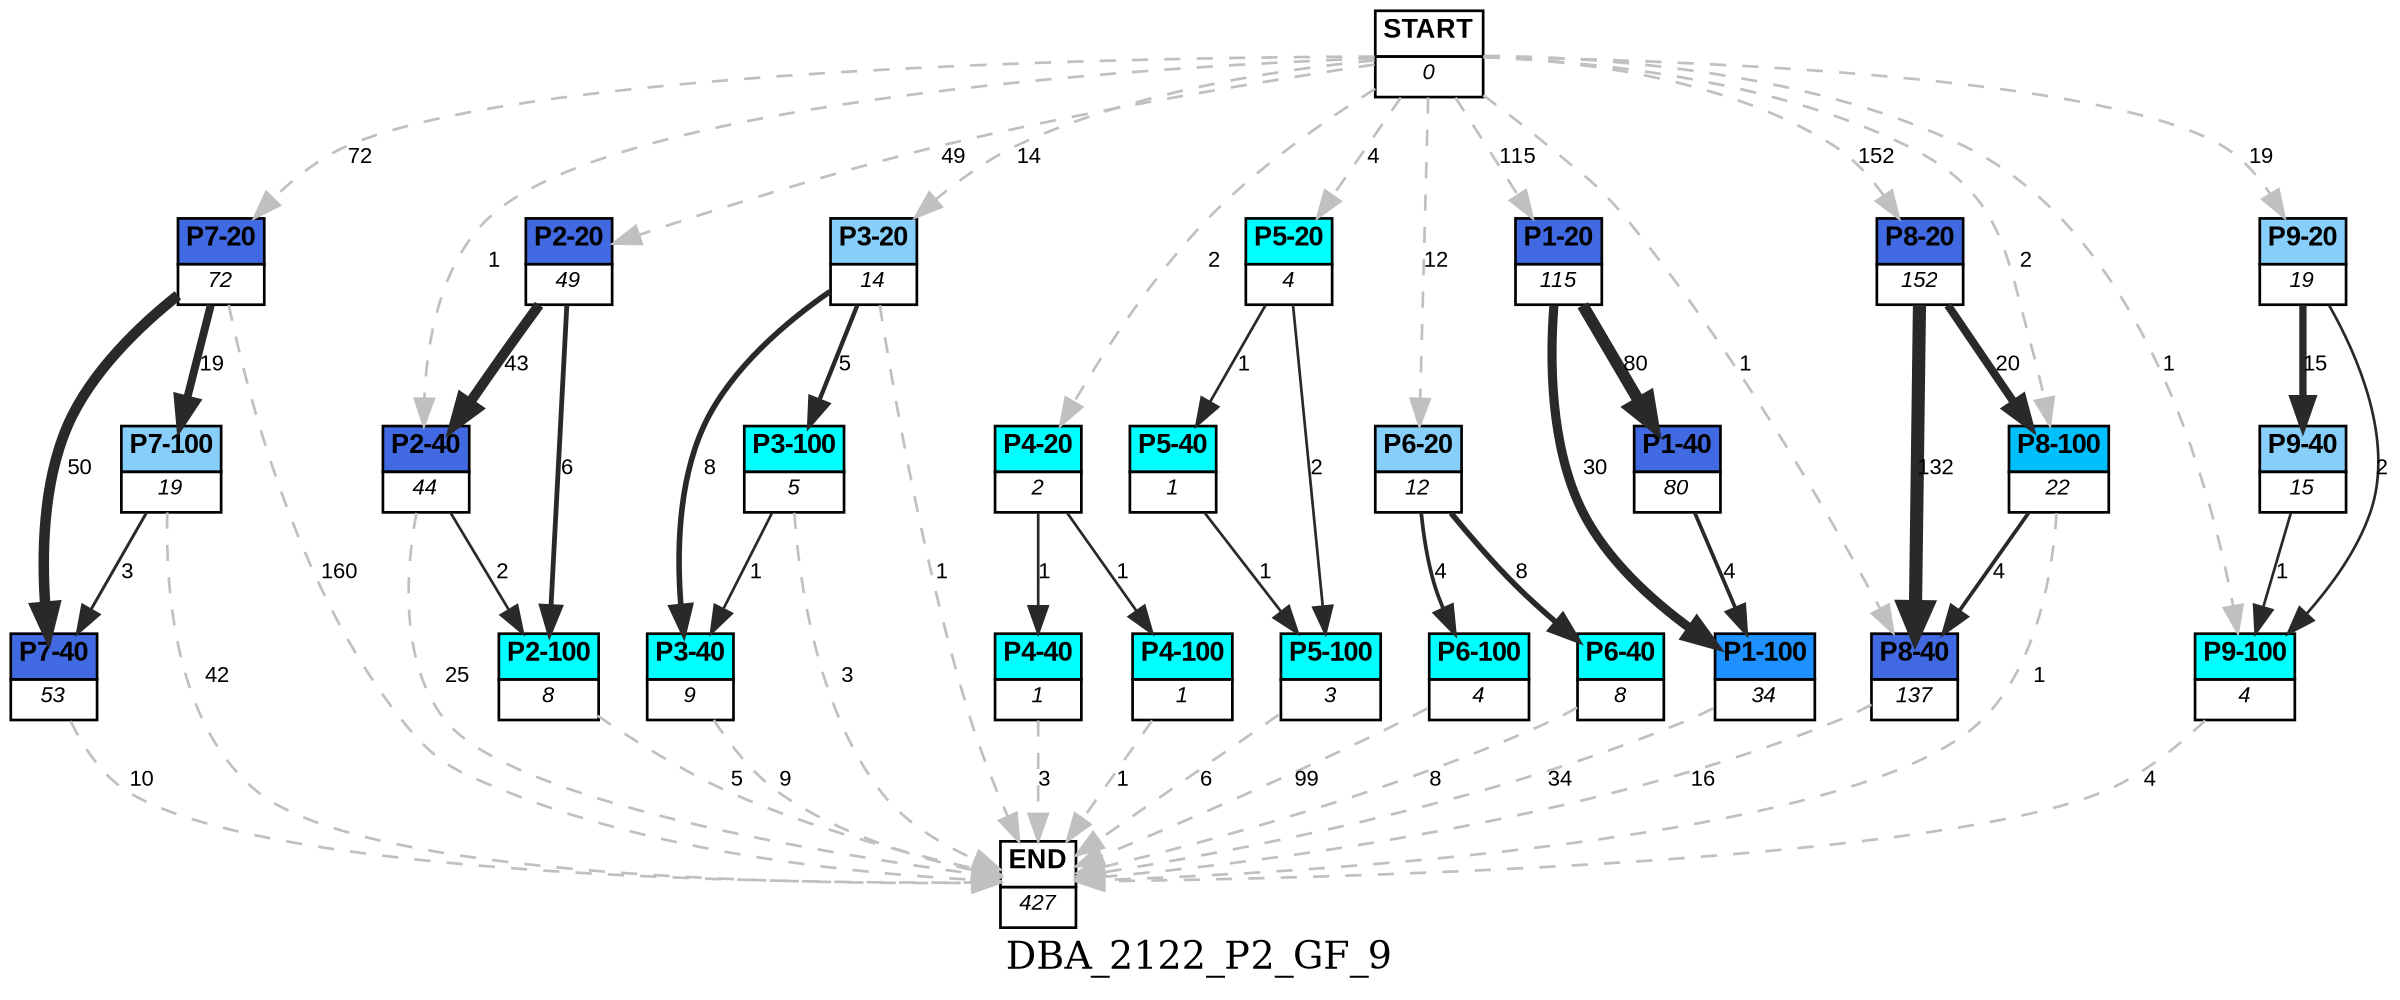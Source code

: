 digraph DBA_2122_P2_GF_9 {
	label=DBA_2122_P2_GF_9;
	dpi = 150
	size="16,11!";
	margin = 0;
"START" [shape=plain, label=<<table border="0" cellborder="1" cellspacing="0"><tr><td bgcolor="white"><FONT face="Arial" POINT-SIZE="10"><b>START</b></FONT></td></tr><tr><td bgcolor="white"><FONT face="Arial" POINT-SIZE="8"><i>0</i></FONT></td></tr></table>>]

"P7-20" [shape=plain, label=<<table border="0" cellborder="1" cellspacing="0"><tr><td bgcolor="royalblue"><FONT face="Arial" POINT-SIZE="10"><b>P7-20</b></FONT></td></tr><tr><td bgcolor="white"><FONT face="Arial" POINT-SIZE="8"><i>72</i></FONT></td></tr></table>>]

"P2-20" [shape=plain, label=<<table border="0" cellborder="1" cellspacing="0"><tr><td bgcolor="royalblue"><FONT face="Arial" POINT-SIZE="10"><b>P2-20</b></FONT></td></tr><tr><td bgcolor="white"><FONT face="Arial" POINT-SIZE="8"><i>49</i></FONT></td></tr></table>>]

"P2-40" [shape=plain, label=<<table border="0" cellborder="1" cellspacing="0"><tr><td bgcolor="royalblue"><FONT face="Arial" POINT-SIZE="10"><b>P2-40</b></FONT></td></tr><tr><td bgcolor="white"><FONT face="Arial" POINT-SIZE="8"><i>44</i></FONT></td></tr></table>>]

"P2-100" [shape=plain, label=<<table border="0" cellborder="1" cellspacing="0"><tr><td bgcolor="aqua"><FONT face="Arial" POINT-SIZE="10"><b>P2-100</b></FONT></td></tr><tr><td bgcolor="white"><FONT face="Arial" POINT-SIZE="8"><i>8</i></FONT></td></tr></table>>]

"P3-20" [shape=plain, label=<<table border="0" cellborder="1" cellspacing="0"><tr><td bgcolor="lightskyblue"><FONT face="Arial" POINT-SIZE="10"><b>P3-20</b></FONT></td></tr><tr><td bgcolor="white"><FONT face="Arial" POINT-SIZE="8"><i>14</i></FONT></td></tr></table>>]

"P3-100" [shape=plain, label=<<table border="0" cellborder="1" cellspacing="0"><tr><td bgcolor="aqua"><FONT face="Arial" POINT-SIZE="10"><b>P3-100</b></FONT></td></tr><tr><td bgcolor="white"><FONT face="Arial" POINT-SIZE="8"><i>5</i></FONT></td></tr></table>>]

"P4-20" [shape=plain, label=<<table border="0" cellborder="1" cellspacing="0"><tr><td bgcolor="aqua"><FONT face="Arial" POINT-SIZE="10"><b>P4-20</b></FONT></td></tr><tr><td bgcolor="white"><FONT face="Arial" POINT-SIZE="8"><i>2</i></FONT></td></tr></table>>]

"P4-40" [shape=plain, label=<<table border="0" cellborder="1" cellspacing="0"><tr><td bgcolor="aqua"><FONT face="Arial" POINT-SIZE="10"><b>P4-40</b></FONT></td></tr><tr><td bgcolor="white"><FONT face="Arial" POINT-SIZE="8"><i>1</i></FONT></td></tr></table>>]

"P5-20" [shape=plain, label=<<table border="0" cellborder="1" cellspacing="0"><tr><td bgcolor="aqua"><FONT face="Arial" POINT-SIZE="10"><b>P5-20</b></FONT></td></tr><tr><td bgcolor="white"><FONT face="Arial" POINT-SIZE="8"><i>4</i></FONT></td></tr></table>>]

"P5-40" [shape=plain, label=<<table border="0" cellborder="1" cellspacing="0"><tr><td bgcolor="aqua"><FONT face="Arial" POINT-SIZE="10"><b>P5-40</b></FONT></td></tr><tr><td bgcolor="white"><FONT face="Arial" POINT-SIZE="8"><i>1</i></FONT></td></tr></table>>]

"P5-100" [shape=plain, label=<<table border="0" cellborder="1" cellspacing="0"><tr><td bgcolor="aqua"><FONT face="Arial" POINT-SIZE="10"><b>P5-100</b></FONT></td></tr><tr><td bgcolor="white"><FONT face="Arial" POINT-SIZE="8"><i>3</i></FONT></td></tr></table>>]

"P6-20" [shape=plain, label=<<table border="0" cellborder="1" cellspacing="0"><tr><td bgcolor="lightskyblue"><FONT face="Arial" POINT-SIZE="10"><b>P6-20</b></FONT></td></tr><tr><td bgcolor="white"><FONT face="Arial" POINT-SIZE="8"><i>12</i></FONT></td></tr></table>>]

"P6-100" [shape=plain, label=<<table border="0" cellborder="1" cellspacing="0"><tr><td bgcolor="aqua"><FONT face="Arial" POINT-SIZE="10"><b>P6-100</b></FONT></td></tr><tr><td bgcolor="white"><FONT face="Arial" POINT-SIZE="8"><i>4</i></FONT></td></tr></table>>]

"P6-40" [shape=plain, label=<<table border="0" cellborder="1" cellspacing="0"><tr><td bgcolor="aqua"><FONT face="Arial" POINT-SIZE="10"><b>P6-40</b></FONT></td></tr><tr><td bgcolor="white"><FONT face="Arial" POINT-SIZE="8"><i>8</i></FONT></td></tr></table>>]

"P1-20" [shape=plain, label=<<table border="0" cellborder="1" cellspacing="0"><tr><td bgcolor="royalblue"><FONT face="Arial" POINT-SIZE="10"><b>P1-20</b></FONT></td></tr><tr><td bgcolor="white"><FONT face="Arial" POINT-SIZE="8"><i>115</i></FONT></td></tr></table>>]

"P1-100" [shape=plain, label=<<table border="0" cellborder="1" cellspacing="0"><tr><td bgcolor="dodgerblue"><FONT face="Arial" POINT-SIZE="10"><b>P1-100</b></FONT></td></tr><tr><td bgcolor="white"><FONT face="Arial" POINT-SIZE="8"><i>34</i></FONT></td></tr></table>>]

"P3-40" [shape=plain, label=<<table border="0" cellborder="1" cellspacing="0"><tr><td bgcolor="aqua"><FONT face="Arial" POINT-SIZE="10"><b>P3-40</b></FONT></td></tr><tr><td bgcolor="white"><FONT face="Arial" POINT-SIZE="8"><i>9</i></FONT></td></tr></table>>]

"P7-100" [shape=plain, label=<<table border="0" cellborder="1" cellspacing="0"><tr><td bgcolor="lightskyblue"><FONT face="Arial" POINT-SIZE="10"><b>P7-100</b></FONT></td></tr><tr><td bgcolor="white"><FONT face="Arial" POINT-SIZE="8"><i>19</i></FONT></td></tr></table>>]

"P8-20" [shape=plain, label=<<table border="0" cellborder="1" cellspacing="0"><tr><td bgcolor="royalblue"><FONT face="Arial" POINT-SIZE="10"><b>P8-20</b></FONT></td></tr><tr><td bgcolor="white"><FONT face="Arial" POINT-SIZE="8"><i>152</i></FONT></td></tr></table>>]

"P8-40" [shape=plain, label=<<table border="0" cellborder="1" cellspacing="0"><tr><td bgcolor="royalblue"><FONT face="Arial" POINT-SIZE="10"><b>P8-40</b></FONT></td></tr><tr><td bgcolor="white"><FONT face="Arial" POINT-SIZE="8"><i>137</i></FONT></td></tr></table>>]

"P8-100" [shape=plain, label=<<table border="0" cellborder="1" cellspacing="0"><tr><td bgcolor="deepskyblue"><FONT face="Arial" POINT-SIZE="10"><b>P8-100</b></FONT></td></tr><tr><td bgcolor="white"><FONT face="Arial" POINT-SIZE="8"><i>22</i></FONT></td></tr></table>>]

"P7-40" [shape=plain, label=<<table border="0" cellborder="1" cellspacing="0"><tr><td bgcolor="royalblue"><FONT face="Arial" POINT-SIZE="10"><b>P7-40</b></FONT></td></tr><tr><td bgcolor="white"><FONT face="Arial" POINT-SIZE="8"><i>53</i></FONT></td></tr></table>>]

"P9-20" [shape=plain, label=<<table border="0" cellborder="1" cellspacing="0"><tr><td bgcolor="lightskyblue"><FONT face="Arial" POINT-SIZE="10"><b>P9-20</b></FONT></td></tr><tr><td bgcolor="white"><FONT face="Arial" POINT-SIZE="8"><i>19</i></FONT></td></tr></table>>]

"P9-40" [shape=plain, label=<<table border="0" cellborder="1" cellspacing="0"><tr><td bgcolor="lightskyblue"><FONT face="Arial" POINT-SIZE="10"><b>P9-40</b></FONT></td></tr><tr><td bgcolor="white"><FONT face="Arial" POINT-SIZE="8"><i>15</i></FONT></td></tr></table>>]

"P9-100" [shape=plain, label=<<table border="0" cellborder="1" cellspacing="0"><tr><td bgcolor="aqua"><FONT face="Arial" POINT-SIZE="10"><b>P9-100</b></FONT></td></tr><tr><td bgcolor="white"><FONT face="Arial" POINT-SIZE="8"><i>4</i></FONT></td></tr></table>>]

"P1-40" [shape=plain, label=<<table border="0" cellborder="1" cellspacing="0"><tr><td bgcolor="royalblue"><FONT face="Arial" POINT-SIZE="10"><b>P1-40</b></FONT></td></tr><tr><td bgcolor="white"><FONT face="Arial" POINT-SIZE="8"><i>80</i></FONT></td></tr></table>>]

"P4-100" [shape=plain, label=<<table border="0" cellborder="1" cellspacing="0"><tr><td bgcolor="aqua"><FONT face="Arial" POINT-SIZE="10"><b>P4-100</b></FONT></td></tr><tr><td bgcolor="white"><FONT face="Arial" POINT-SIZE="8"><i>1</i></FONT></td></tr></table>>]

"END" [shape=plain, label=<<table border="0" cellborder="1" cellspacing="0"><tr><td bgcolor="white"><FONT face="Arial" POINT-SIZE="10"><b>END</b></FONT></td></tr><tr><td bgcolor="white"><FONT face="Arial" POINT-SIZE="8"><i>427</i></FONT></td></tr></table>>]

"START" -> "P7-20" [ style = dashed color=grey label ="72" labelfloat=false fontname="Arial" fontsize=8]

"START" -> "P2-20" [ style = dashed color=grey label ="49" labelfloat=false fontname="Arial" fontsize=8]

"START" -> "P2-40" [ style = dashed color=grey label ="1" labelfloat=false fontname="Arial" fontsize=8]

"START" -> "P3-20" [ style = dashed color=grey label ="14" labelfloat=false fontname="Arial" fontsize=8]

"START" -> "P4-20" [ style = dashed color=grey label ="2" labelfloat=false fontname="Arial" fontsize=8]

"START" -> "P5-20" [ style = dashed color=grey label ="4" labelfloat=false fontname="Arial" fontsize=8]

"START" -> "P6-20" [ style = dashed color=grey label ="12" labelfloat=false fontname="Arial" fontsize=8]

"START" -> "P1-20" [ style = dashed color=grey label ="115" labelfloat=false fontname="Arial" fontsize=8]

"START" -> "P8-20" [ style = dashed color=grey label ="152" labelfloat=false fontname="Arial" fontsize=8]

"START" -> "P8-40" [ style = dashed color=grey label ="1" labelfloat=false fontname="Arial" fontsize=8]

"START" -> "P8-100" [ style = dashed color=grey label ="2" labelfloat=false fontname="Arial" fontsize=8]

"START" -> "P9-20" [ style = dashed color=grey label ="19" labelfloat=false fontname="Arial" fontsize=8]

"START" -> "P9-100" [ style = dashed color=grey label ="1" labelfloat=false fontname="Arial" fontsize=8]

"P7-20" -> "P7-100" [ color=grey16 penwidth = "2.94443897916644"label ="19" labelfloat=false fontname="Arial" fontsize=8]

"P7-20" -> "P7-40" [ color=grey16 penwidth = "3.91202300542815"label ="50" labelfloat=false fontname="Arial" fontsize=8]

"P7-20" -> "END" [ style = dashed color=grey label ="160" labelfloat=false fontname="Arial" fontsize=8]

"P2-20" -> "P2-40" [ color=grey16 penwidth = "3.76120011569356"label ="43" labelfloat=false fontname="Arial" fontsize=8]

"P2-20" -> "P2-100" [ color=grey16 penwidth = "1.79175946922805"label ="6" labelfloat=false fontname="Arial" fontsize=8]

"P2-40" -> "P2-100" [ color=grey16 penwidth = "1"label ="2" labelfloat=false fontname="Arial" fontsize=8]

"P2-40" -> "END" [ style = dashed color=grey label ="25" labelfloat=false fontname="Arial" fontsize=8]

"P2-100" -> "END" [ style = dashed color=grey label ="5" labelfloat=false fontname="Arial" fontsize=8]

"P3-20" -> "P3-100" [ color=grey16 penwidth = "1.6094379124341"label ="5" labelfloat=false fontname="Arial" fontsize=8]

"P3-20" -> "P3-40" [ color=grey16 penwidth = "2.07944154167984"label ="8" labelfloat=false fontname="Arial" fontsize=8]

"P3-20" -> "END" [ style = dashed color=grey label ="1" labelfloat=false fontname="Arial" fontsize=8]

"P3-100" -> "P3-40" [ color=grey16 penwidth = "1"label ="1" labelfloat=false fontname="Arial" fontsize=8]

"P3-100" -> "END" [ style = dashed color=grey label ="3" labelfloat=false fontname="Arial" fontsize=8]

"P4-20" -> "P4-40" [ color=grey16 penwidth = "1"label ="1" labelfloat=false fontname="Arial" fontsize=8]

"P4-20" -> "P4-100" [ color=grey16 penwidth = "1"label ="1" labelfloat=false fontname="Arial" fontsize=8]

"P4-40" -> "END" [ style = dashed color=grey label ="3" labelfloat=false fontname="Arial" fontsize=8]

"P5-20" -> "P5-40" [ color=grey16 penwidth = "1"label ="1" labelfloat=false fontname="Arial" fontsize=8]

"P5-20" -> "P5-100" [ color=grey16 penwidth = "1"label ="2" labelfloat=false fontname="Arial" fontsize=8]

"P5-40" -> "P5-100" [ color=grey16 penwidth = "1"label ="1" labelfloat=false fontname="Arial" fontsize=8]

"P5-100" -> "END" [ style = dashed color=grey label ="6" labelfloat=false fontname="Arial" fontsize=8]

"P6-20" -> "P6-100" [ color=grey16 penwidth = "1.38629436111989"label ="4" labelfloat=false fontname="Arial" fontsize=8]

"P6-20" -> "P6-40" [ color=grey16 penwidth = "2.07944154167984"label ="8" labelfloat=false fontname="Arial" fontsize=8]

"P6-100" -> "END" [ style = dashed color=grey label ="99" labelfloat=false fontname="Arial" fontsize=8]

"P6-40" -> "END" [ style = dashed color=grey label ="8" labelfloat=false fontname="Arial" fontsize=8]

"P1-20" -> "P1-100" [ color=grey16 penwidth = "3.40119738166216"label ="30" labelfloat=false fontname="Arial" fontsize=8]

"P1-20" -> "P1-40" [ color=grey16 penwidth = "4.38202663467388"label ="80" labelfloat=false fontname="Arial" fontsize=8]

"P1-100" -> "END" [ style = dashed color=grey label ="34" labelfloat=false fontname="Arial" fontsize=8]

"P3-40" -> "END" [ style = dashed color=grey label ="9" labelfloat=false fontname="Arial" fontsize=8]

"P7-100" -> "P7-40" [ color=grey16 penwidth = "1.09861228866811"label ="3" labelfloat=false fontname="Arial" fontsize=8]

"P7-100" -> "END" [ style = dashed color=grey label ="42" labelfloat=false fontname="Arial" fontsize=8]

"P8-20" -> "P8-40" [ color=grey16 penwidth = "4.88280192258637"label ="132" labelfloat=false fontname="Arial" fontsize=8]

"P8-20" -> "P8-100" [ color=grey16 penwidth = "2.99573227355399"label ="20" labelfloat=false fontname="Arial" fontsize=8]

"P8-40" -> "END" [ style = dashed color=grey label ="16" labelfloat=false fontname="Arial" fontsize=8]

"P8-100" -> "P8-40" [ color=grey16 penwidth = "1.38629436111989"label ="4" labelfloat=false fontname="Arial" fontsize=8]

"P8-100" -> "END" [ style = dashed color=grey label ="1" labelfloat=false fontname="Arial" fontsize=8]

"P7-40" -> "END" [ style = dashed color=grey label ="10" labelfloat=false fontname="Arial" fontsize=8]

"P9-20" -> "P9-40" [ color=grey16 penwidth = "2.70805020110221"label ="15" labelfloat=false fontname="Arial" fontsize=8]

"P9-20" -> "P9-100" [ color=grey16 penwidth = "1"label ="2" labelfloat=false fontname="Arial" fontsize=8]

"P9-40" -> "P9-100" [ color=grey16 penwidth = "1"label ="1" labelfloat=false fontname="Arial" fontsize=8]

"P9-100" -> "END" [ style = dashed color=grey label ="4" labelfloat=false fontname="Arial" fontsize=8]

"P1-40" -> "P1-100" [ color=grey16 penwidth = "1.38629436111989"label ="4" labelfloat=false fontname="Arial" fontsize=8]

"P4-100" -> "END" [ style = dashed color=grey label ="1" labelfloat=false fontname="Arial" fontsize=8]

}
